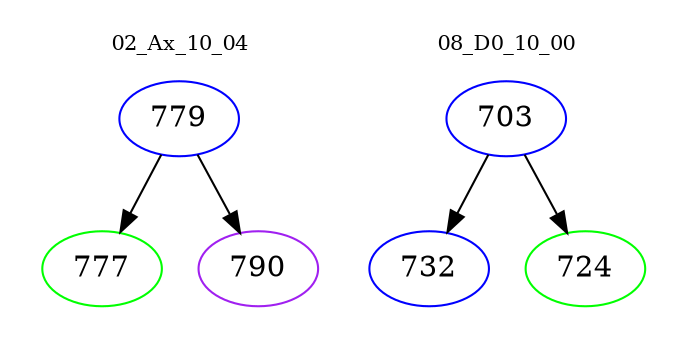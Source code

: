 digraph{
subgraph cluster_0 {
color = white
label = "02_Ax_10_04";
fontsize=10;
T0_779 [label="779", color="blue"]
T0_779 -> T0_777 [color="black"]
T0_777 [label="777", color="green"]
T0_779 -> T0_790 [color="black"]
T0_790 [label="790", color="purple"]
}
subgraph cluster_1 {
color = white
label = "08_D0_10_00";
fontsize=10;
T1_703 [label="703", color="blue"]
T1_703 -> T1_732 [color="black"]
T1_732 [label="732", color="blue"]
T1_703 -> T1_724 [color="black"]
T1_724 [label="724", color="green"]
}
}
